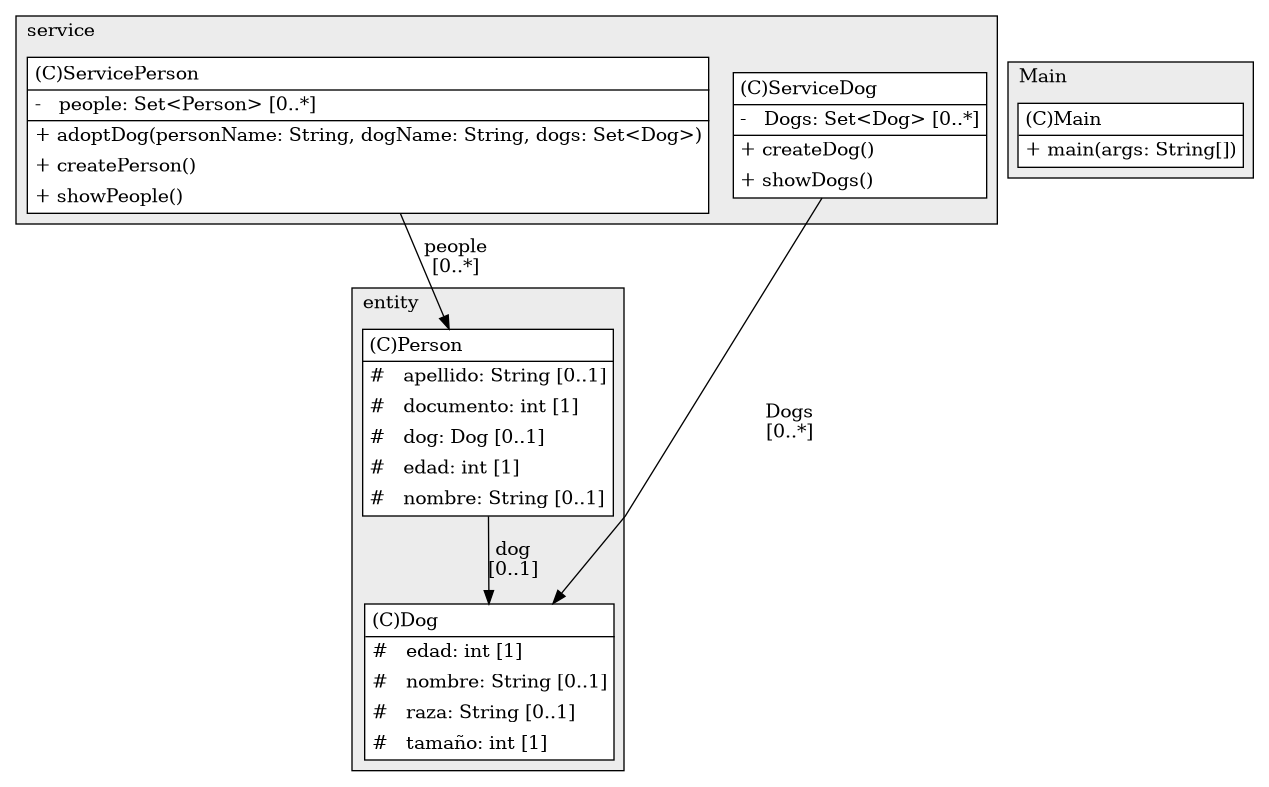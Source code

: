 @startuml

/' diagram meta data start
config=StructureConfiguration;
{
  "projectClassification": {
    "searchMode": "OpenProject", // OpenProject, AllProjects
    "includedProjects": "",
    "pathEndKeywords": "*.impl",
    "isClientPath": "",
    "isClientName": "",
    "isTestPath": "",
    "isTestName": "",
    "isMappingPath": "",
    "isMappingName": "",
    "isDataAccessPath": "",
    "isDataAccessName": "",
    "isDataStructurePath": "",
    "isDataStructureName": "",
    "isInterfaceStructuresPath": "",
    "isInterfaceStructuresName": "",
    "isEntryPointPath": "",
    "isEntryPointName": "",
    "treatFinalFieldsAsMandatory": false
  },
  "graphRestriction": {
    "classPackageExcludeFilter": "",
    "classPackageIncludeFilter": "",
    "classNameExcludeFilter": "",
    "classNameIncludeFilter": "",
    "methodNameExcludeFilter": "",
    "methodNameIncludeFilter": "",
    "removeByInheritance": "", // inheritance/annotation based filtering is done in a second step
    "removeByAnnotation": "",
    "removeByClassPackage": "", // cleanup the graph after inheritance/annotation based filtering is done
    "removeByClassName": "",
    "cutMappings": false,
    "cutEnum": true,
    "cutTests": true,
    "cutClient": true,
    "cutDataAccess": false,
    "cutInterfaceStructures": false,
    "cutDataStructures": false,
    "cutGetterAndSetter": true,
    "cutConstructors": true
  },
  "graphTraversal": {
    "forwardDepth": 6,
    "backwardDepth": 6,
    "classPackageExcludeFilter": "",
    "classPackageIncludeFilter": "",
    "classNameExcludeFilter": "",
    "classNameIncludeFilter": "",
    "methodNameExcludeFilter": "",
    "methodNameIncludeFilter": "",
    "hideMappings": false,
    "hideDataStructures": false,
    "hidePrivateMethods": true,
    "hideInterfaceCalls": true, // indirection: implementation -> interface (is hidden) -> implementation
    "onlyShowApplicationEntryPoints": false, // root node is included
    "useMethodCallsForStructureDiagram": "ForwardOnly" // ForwardOnly, BothDirections, No
  },
  "details": {
    "aggregation": "GroupByClass", // ByClass, GroupByClass, None
    "showClassGenericTypes": true,
    "showMethods": true,
    "showMethodParameterNames": true,
    "showMethodParameterTypes": true,
    "showMethodReturnType": true,
    "showPackageLevels": 2,
    "showDetailedClassStructure": true
  },
  "rootClass": "Main",
  "extensionCallbackMethod": "" // qualified.class.name#methodName - signature: public static String method(String)
}
diagram meta data end '/



digraph g {
    rankdir="TB"
    splines=polyline
    

'nodes 
subgraph cluster_1298275357 { 
   	label=entity
	labeljust=l
	fillcolor="#ececec"
	style=filled
   
   Dog1298275357[
	label=<<TABLE BORDER="1" CELLBORDER="0" CELLPADDING="4" CELLSPACING="0">
<TR><TD ALIGN="LEFT" >(C)Dog</TD></TR>
<HR/>
<TR><TD ALIGN="LEFT" >#   edad: int [1]</TD></TR>
<TR><TD ALIGN="LEFT" >#   nombre: String [0..1]</TD></TR>
<TR><TD ALIGN="LEFT" >#   raza: String [0..1]</TD></TR>
<TR><TD ALIGN="LEFT" >#   tamaño: int [1]</TD></TR>
</TABLE>>
	style=filled
	margin=0
	shape=plaintext
	fillcolor="#FFFFFF"
];

Person1298275357[
	label=<<TABLE BORDER="1" CELLBORDER="0" CELLPADDING="4" CELLSPACING="0">
<TR><TD ALIGN="LEFT" >(C)Person</TD></TR>
<HR/>
<TR><TD ALIGN="LEFT" >#   apellido: String [0..1]</TD></TR>
<TR><TD ALIGN="LEFT" >#   documento: int [1]</TD></TR>
<TR><TD ALIGN="LEFT" >#   dog: Dog [0..1]</TD></TR>
<TR><TD ALIGN="LEFT" >#   edad: int [1]</TD></TR>
<TR><TD ALIGN="LEFT" >#   nombre: String [0..1]</TD></TR>
</TABLE>>
	style=filled
	margin=0
	shape=plaintext
	fillcolor="#FFFFFF"
];
} 

subgraph cluster_1984153269 { 
   	label=service
	labeljust=l
	fillcolor="#ececec"
	style=filled
   
   ServiceDog1984153269[
	label=<<TABLE BORDER="1" CELLBORDER="0" CELLPADDING="4" CELLSPACING="0">
<TR><TD ALIGN="LEFT" >(C)ServiceDog</TD></TR>
<HR/>
<TR><TD ALIGN="LEFT" >-   Dogs: Set&lt;Dog&gt; [0..*]</TD></TR>
<HR/>
<TR><TD ALIGN="LEFT" >+ createDog()</TD></TR>
<TR><TD ALIGN="LEFT" >+ showDogs()</TD></TR>
</TABLE>>
	style=filled
	margin=0
	shape=plaintext
	fillcolor="#FFFFFF"
];

ServicePerson1984153269[
	label=<<TABLE BORDER="1" CELLBORDER="0" CELLPADDING="4" CELLSPACING="0">
<TR><TD ALIGN="LEFT" >(C)ServicePerson</TD></TR>
<HR/>
<TR><TD ALIGN="LEFT" >-   people: Set&lt;Person&gt; [0..*]</TD></TR>
<HR/>
<TR><TD ALIGN="LEFT" >+ adoptDog(personName: String, dogName: String, dogs: Set&lt;Dog&gt;)</TD></TR>
<TR><TD ALIGN="LEFT" >+ createPerson()</TD></TR>
<TR><TD ALIGN="LEFT" >+ showPeople()</TD></TR>
</TABLE>>
	style=filled
	margin=0
	shape=plaintext
	fillcolor="#FFFFFF"
];
} 

subgraph cluster_2390489 { 
   	label=Main
	labeljust=l
	fillcolor="#ececec"
	style=filled
   
   Main2390489[
	label=<<TABLE BORDER="1" CELLBORDER="0" CELLPADDING="4" CELLSPACING="0">
<TR><TD ALIGN="LEFT" >(C)Main</TD></TR>
<HR/>
<TR><TD ALIGN="LEFT" >+ main(args: String[])</TD></TR>
</TABLE>>
	style=filled
	margin=0
	shape=plaintext
	fillcolor="#FFFFFF"
];
} 

'edges    
Person1298275357 -> Dog1298275357[label="dog
[0..1]"];
ServiceDog1984153269 -> Dog1298275357[label="Dogs
[0..*]"];
ServicePerson1984153269 -> Person1298275357[label="people
[0..*]"];
    
}
@enduml